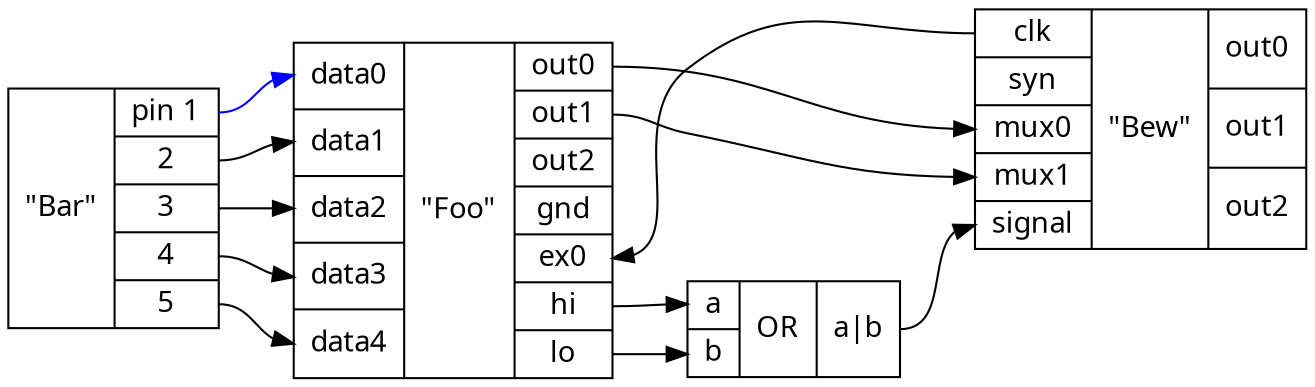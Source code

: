 digraph G2 {
    graph [rankdir = LR];
    node[shape=record,fontname="Liberation"];
    Bar[label="{ \"Bar\"|{<p1>pin 1|<p2>     2|<p3>     3|<p4>     4|<p5>     5} }"];
    Foo[label="{ {<data0>data0|<data1>data1|<data2>data2|<data3>data3|<data4>data4}|\"Foo\" |{<out0>out0|<out1>out1|<out2>out2|<GND>gnd|<ex0>ex0|<hi>hi|<lo>lo} }"];

    Bew[label="{ {<clk>clk|<syn>syn|<mux0>mux0|<mux1>mux1|<signal>signal}|\"Bew\" |{<out0>out0|<out1>out1|<out2>out2} }"];
    Bar:p1 -> Foo:data0 [color="blue"];
    Bar:p2 -> Foo:data1;
    Bar:p3 -> Foo:data2;
    Bar:p4 -> Foo:data3;
    Bar:p5 -> Foo:data4;

    Foo:out0 -> Bew:mux0;
    Foo:out1 -> Bew:mux1;
    Bew:clk -> Foo:ex0;

    Gate[label="{ {<a>a|<b>b}|OR|{<ab>a\|b} }"];

    Foo:hi -> Gate:a;
    Foo:lo -> Gate:b;
    Gate:ab -> Bew:signal;
}